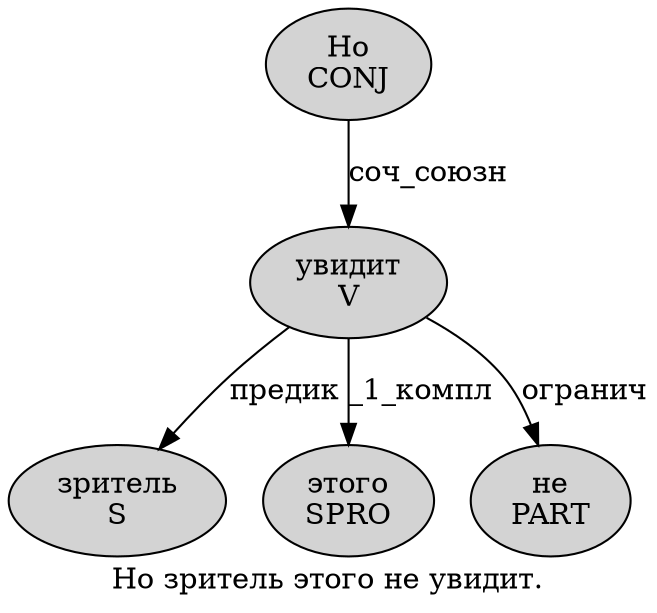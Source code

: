 digraph SENTENCE_1522 {
	graph [label="Но зритель этого не увидит."]
	node [style=filled]
		0 [label="Но
CONJ" color="" fillcolor=lightgray penwidth=1 shape=ellipse]
		1 [label="зритель
S" color="" fillcolor=lightgray penwidth=1 shape=ellipse]
		2 [label="этого
SPRO" color="" fillcolor=lightgray penwidth=1 shape=ellipse]
		3 [label="не
PART" color="" fillcolor=lightgray penwidth=1 shape=ellipse]
		4 [label="увидит
V" color="" fillcolor=lightgray penwidth=1 shape=ellipse]
			0 -> 4 [label="соч_союзн"]
			4 -> 1 [label="предик"]
			4 -> 2 [label="_1_компл"]
			4 -> 3 [label="огранич"]
}